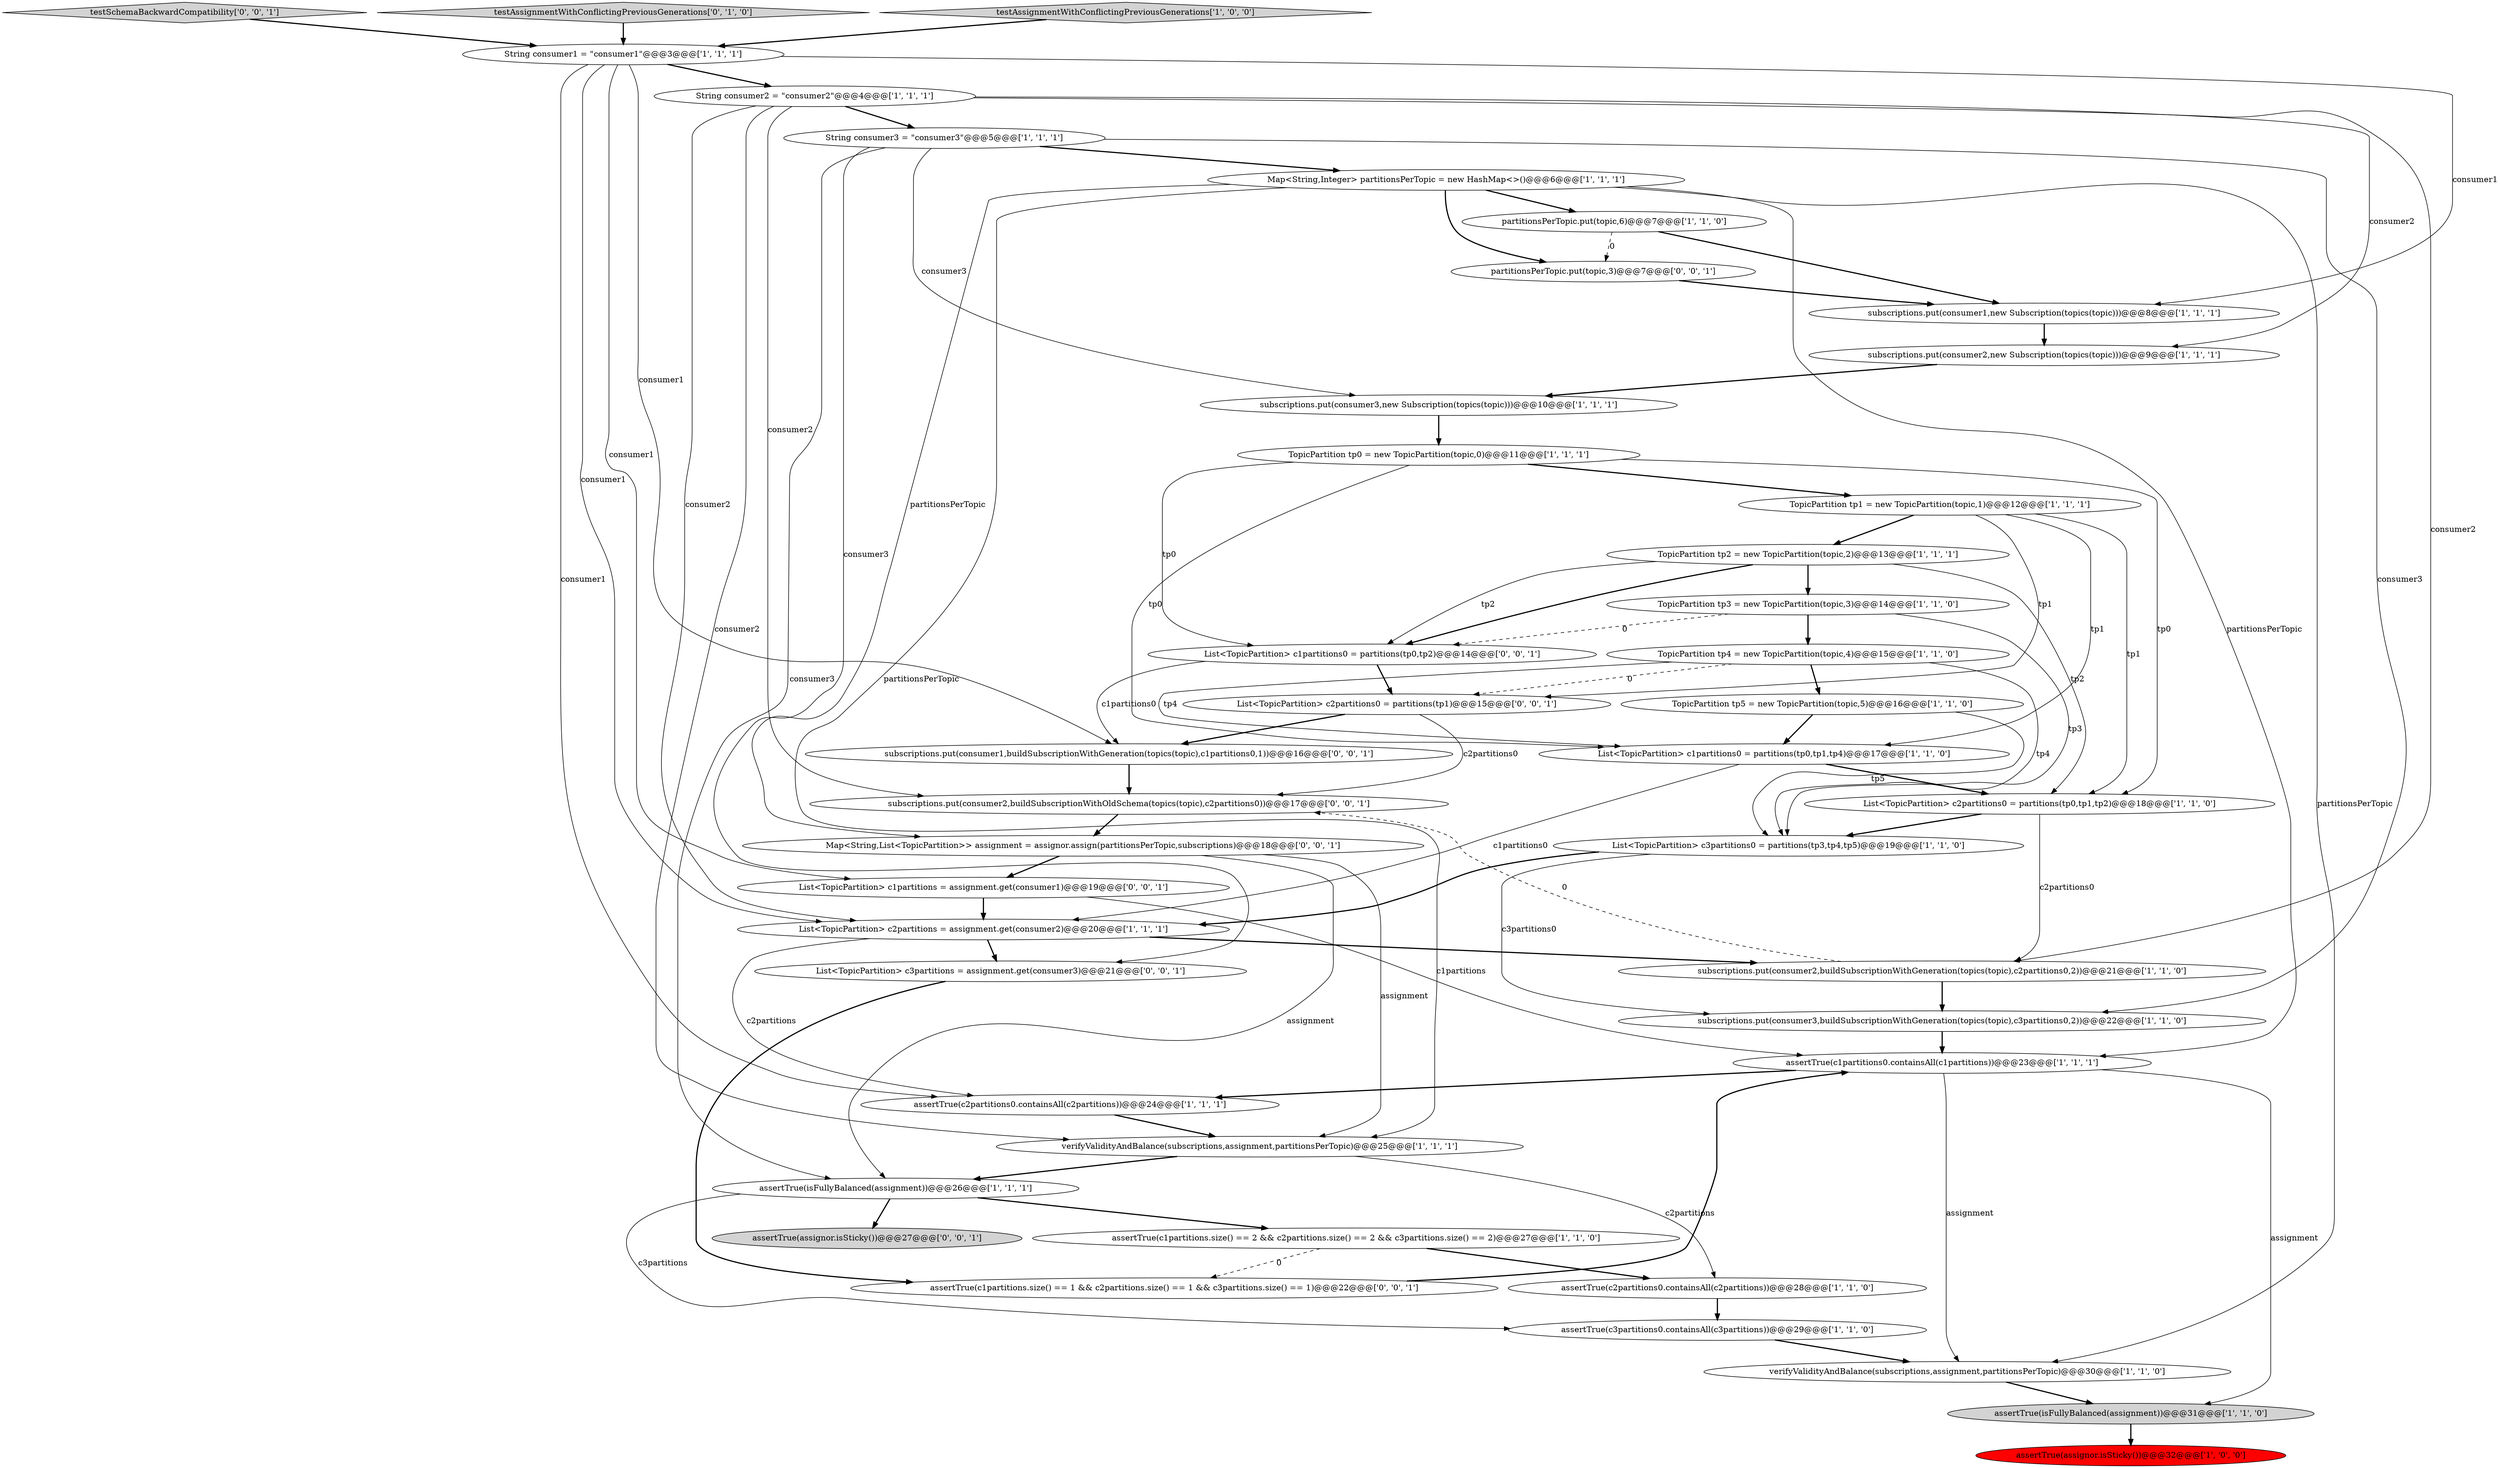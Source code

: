 digraph {
33 [style = filled, label = "List<TopicPartition> c1partitions0 = partitions(tp0,tp2)@@@14@@@['0', '0', '1']", fillcolor = white, shape = ellipse image = "AAA0AAABBB3BBB"];
41 [style = filled, label = "assertTrue(assignor.isSticky())@@@27@@@['0', '0', '1']", fillcolor = lightgray, shape = ellipse image = "AAA0AAABBB3BBB"];
23 [style = filled, label = "TopicPartition tp1 = new TopicPartition(topic,1)@@@12@@@['1', '1', '1']", fillcolor = white, shape = ellipse image = "AAA0AAABBB1BBB"];
40 [style = filled, label = "List<TopicPartition> c1partitions = assignment.get(consumer1)@@@19@@@['0', '0', '1']", fillcolor = white, shape = ellipse image = "AAA0AAABBB3BBB"];
4 [style = filled, label = "List<TopicPartition> c1partitions0 = partitions(tp0,tp1,tp4)@@@17@@@['1', '1', '0']", fillcolor = white, shape = ellipse image = "AAA0AAABBB1BBB"];
22 [style = filled, label = "assertTrue(isFullyBalanced(assignment))@@@26@@@['1', '1', '1']", fillcolor = white, shape = ellipse image = "AAA0AAABBB1BBB"];
24 [style = filled, label = "assertTrue(assignor.isSticky())@@@32@@@['1', '0', '0']", fillcolor = red, shape = ellipse image = "AAA1AAABBB1BBB"];
30 [style = filled, label = "TopicPartition tp4 = new TopicPartition(topic,4)@@@15@@@['1', '1', '0']", fillcolor = white, shape = ellipse image = "AAA0AAABBB1BBB"];
18 [style = filled, label = "List<TopicPartition> c2partitions = assignment.get(consumer2)@@@20@@@['1', '1', '1']", fillcolor = white, shape = ellipse image = "AAA0AAABBB1BBB"];
10 [style = filled, label = "subscriptions.put(consumer3,new Subscription(topics(topic)))@@@10@@@['1', '1', '1']", fillcolor = white, shape = ellipse image = "AAA0AAABBB1BBB"];
28 [style = filled, label = "subscriptions.put(consumer3,buildSubscriptionWithGeneration(topics(topic),c3partitions0,2))@@@22@@@['1', '1', '0']", fillcolor = white, shape = ellipse image = "AAA0AAABBB1BBB"];
32 [style = filled, label = "Map<String,List<TopicPartition>> assignment = assignor.assign(partitionsPerTopic,subscriptions)@@@18@@@['0', '0', '1']", fillcolor = white, shape = ellipse image = "AAA0AAABBB3BBB"];
34 [style = filled, label = "List<TopicPartition> c2partitions0 = partitions(tp1)@@@15@@@['0', '0', '1']", fillcolor = white, shape = ellipse image = "AAA0AAABBB3BBB"];
21 [style = filled, label = "TopicPartition tp3 = new TopicPartition(topic,3)@@@14@@@['1', '1', '0']", fillcolor = white, shape = ellipse image = "AAA0AAABBB1BBB"];
27 [style = filled, label = "partitionsPerTopic.put(topic,6)@@@7@@@['1', '1', '0']", fillcolor = white, shape = ellipse image = "AAA0AAABBB1BBB"];
14 [style = filled, label = "assertTrue(c2partitions0.containsAll(c2partitions))@@@28@@@['1', '1', '0']", fillcolor = white, shape = ellipse image = "AAA0AAABBB1BBB"];
7 [style = filled, label = "List<TopicPartition> c3partitions0 = partitions(tp3,tp4,tp5)@@@19@@@['1', '1', '0']", fillcolor = white, shape = ellipse image = "AAA0AAABBB1BBB"];
6 [style = filled, label = "Map<String,Integer> partitionsPerTopic = new HashMap<>()@@@6@@@['1', '1', '1']", fillcolor = white, shape = ellipse image = "AAA0AAABBB1BBB"];
12 [style = filled, label = "assertTrue(c1partitions.size() == 2 && c2partitions.size() == 2 && c3partitions.size() == 2)@@@27@@@['1', '1', '0']", fillcolor = white, shape = ellipse image = "AAA0AAABBB1BBB"];
19 [style = filled, label = "String consumer2 = \"consumer2\"@@@4@@@['1', '1', '1']", fillcolor = white, shape = ellipse image = "AAA0AAABBB1BBB"];
1 [style = filled, label = "verifyValidityAndBalance(subscriptions,assignment,partitionsPerTopic)@@@30@@@['1', '1', '0']", fillcolor = white, shape = ellipse image = "AAA0AAABBB1BBB"];
20 [style = filled, label = "String consumer1 = \"consumer1\"@@@3@@@['1', '1', '1']", fillcolor = white, shape = ellipse image = "AAA0AAABBB1BBB"];
16 [style = filled, label = "subscriptions.put(consumer2,buildSubscriptionWithGeneration(topics(topic),c2partitions0,2))@@@21@@@['1', '1', '0']", fillcolor = white, shape = ellipse image = "AAA0AAABBB1BBB"];
0 [style = filled, label = "assertTrue(c3partitions0.containsAll(c3partitions))@@@29@@@['1', '1', '0']", fillcolor = white, shape = ellipse image = "AAA0AAABBB1BBB"];
35 [style = filled, label = "List<TopicPartition> c3partitions = assignment.get(consumer3)@@@21@@@['0', '0', '1']", fillcolor = white, shape = ellipse image = "AAA0AAABBB3BBB"];
37 [style = filled, label = "partitionsPerTopic.put(topic,3)@@@7@@@['0', '0', '1']", fillcolor = white, shape = ellipse image = "AAA0AAABBB3BBB"];
42 [style = filled, label = "testSchemaBackwardCompatibility['0', '0', '1']", fillcolor = lightgray, shape = diamond image = "AAA0AAABBB3BBB"];
31 [style = filled, label = "testAssignmentWithConflictingPreviousGenerations['0', '1', '0']", fillcolor = lightgray, shape = diamond image = "AAA0AAABBB2BBB"];
13 [style = filled, label = "TopicPartition tp2 = new TopicPartition(topic,2)@@@13@@@['1', '1', '1']", fillcolor = white, shape = ellipse image = "AAA0AAABBB1BBB"];
36 [style = filled, label = "assertTrue(c1partitions.size() == 1 && c2partitions.size() == 1 && c3partitions.size() == 1)@@@22@@@['0', '0', '1']", fillcolor = white, shape = ellipse image = "AAA0AAABBB3BBB"];
3 [style = filled, label = "assertTrue(c1partitions0.containsAll(c1partitions))@@@23@@@['1', '1', '1']", fillcolor = white, shape = ellipse image = "AAA0AAABBB1BBB"];
9 [style = filled, label = "subscriptions.put(consumer1,new Subscription(topics(topic)))@@@8@@@['1', '1', '1']", fillcolor = white, shape = ellipse image = "AAA0AAABBB1BBB"];
5 [style = filled, label = "assertTrue(isFullyBalanced(assignment))@@@31@@@['1', '1', '0']", fillcolor = lightgray, shape = ellipse image = "AAA0AAABBB1BBB"];
15 [style = filled, label = "assertTrue(c2partitions0.containsAll(c2partitions))@@@24@@@['1', '1', '1']", fillcolor = white, shape = ellipse image = "AAA0AAABBB1BBB"];
2 [style = filled, label = "String consumer3 = \"consumer3\"@@@5@@@['1', '1', '1']", fillcolor = white, shape = ellipse image = "AAA0AAABBB1BBB"];
25 [style = filled, label = "subscriptions.put(consumer2,new Subscription(topics(topic)))@@@9@@@['1', '1', '1']", fillcolor = white, shape = ellipse image = "AAA0AAABBB1BBB"];
38 [style = filled, label = "subscriptions.put(consumer2,buildSubscriptionWithOldSchema(topics(topic),c2partitions0))@@@17@@@['0', '0', '1']", fillcolor = white, shape = ellipse image = "AAA0AAABBB3BBB"];
8 [style = filled, label = "TopicPartition tp0 = new TopicPartition(topic,0)@@@11@@@['1', '1', '1']", fillcolor = white, shape = ellipse image = "AAA0AAABBB1BBB"];
39 [style = filled, label = "subscriptions.put(consumer1,buildSubscriptionWithGeneration(topics(topic),c1partitions0,1))@@@16@@@['0', '0', '1']", fillcolor = white, shape = ellipse image = "AAA0AAABBB3BBB"];
29 [style = filled, label = "verifyValidityAndBalance(subscriptions,assignment,partitionsPerTopic)@@@25@@@['1', '1', '1']", fillcolor = white, shape = ellipse image = "AAA0AAABBB1BBB"];
11 [style = filled, label = "List<TopicPartition> c2partitions0 = partitions(tp0,tp1,tp2)@@@18@@@['1', '1', '0']", fillcolor = white, shape = ellipse image = "AAA0AAABBB1BBB"];
17 [style = filled, label = "testAssignmentWithConflictingPreviousGenerations['1', '0', '0']", fillcolor = lightgray, shape = diamond image = "AAA0AAABBB1BBB"];
26 [style = filled, label = "TopicPartition tp5 = new TopicPartition(topic,5)@@@16@@@['1', '1', '0']", fillcolor = white, shape = ellipse image = "AAA0AAABBB1BBB"];
1->5 [style = bold, label=""];
30->7 [style = solid, label="tp4"];
2->6 [style = bold, label=""];
23->11 [style = solid, label="tp1"];
27->9 [style = bold, label=""];
21->7 [style = solid, label="tp3"];
21->30 [style = bold, label=""];
19->38 [style = solid, label="consumer2"];
20->40 [style = solid, label="consumer1"];
37->9 [style = bold, label=""];
6->29 [style = solid, label="partitionsPerTopic"];
10->8 [style = bold, label=""];
23->13 [style = bold, label=""];
8->4 [style = solid, label="tp0"];
13->11 [style = solid, label="tp2"];
11->16 [style = solid, label="c2partitions0"];
39->38 [style = bold, label=""];
18->35 [style = bold, label=""];
25->10 [style = bold, label=""];
2->10 [style = solid, label="consumer3"];
28->3 [style = bold, label=""];
31->20 [style = bold, label=""];
29->14 [style = solid, label="c2partitions"];
17->20 [style = bold, label=""];
30->4 [style = solid, label="tp4"];
8->23 [style = bold, label=""];
32->22 [style = solid, label="assignment"];
8->33 [style = solid, label="tp0"];
33->39 [style = solid, label="c1partitions0"];
30->26 [style = bold, label=""];
22->41 [style = bold, label=""];
19->2 [style = bold, label=""];
26->7 [style = solid, label="tp5"];
26->4 [style = bold, label=""];
19->25 [style = solid, label="consumer2"];
38->32 [style = bold, label=""];
22->0 [style = solid, label="c3partitions"];
12->14 [style = bold, label=""];
40->3 [style = solid, label="c1partitions"];
20->19 [style = bold, label=""];
6->32 [style = solid, label="partitionsPerTopic"];
3->5 [style = solid, label="assignment"];
6->1 [style = solid, label="partitionsPerTopic"];
15->29 [style = bold, label=""];
34->38 [style = solid, label="c2partitions0"];
30->34 [style = dashed, label="0"];
7->28 [style = solid, label="c3partitions0"];
3->1 [style = solid, label="assignment"];
27->37 [style = dashed, label="0"];
6->37 [style = bold, label=""];
6->27 [style = bold, label=""];
13->33 [style = solid, label="tp2"];
32->29 [style = solid, label="assignment"];
0->1 [style = bold, label=""];
5->24 [style = bold, label=""];
32->40 [style = bold, label=""];
34->39 [style = bold, label=""];
7->18 [style = bold, label=""];
20->18 [style = solid, label="consumer1"];
20->15 [style = solid, label="consumer1"];
2->22 [style = solid, label="consumer3"];
19->29 [style = solid, label="consumer2"];
8->11 [style = solid, label="tp0"];
2->28 [style = solid, label="consumer3"];
18->16 [style = bold, label=""];
6->3 [style = solid, label="partitionsPerTopic"];
16->38 [style = dashed, label="0"];
19->16 [style = solid, label="consumer2"];
42->20 [style = bold, label=""];
40->18 [style = bold, label=""];
3->15 [style = bold, label=""];
23->4 [style = solid, label="tp1"];
20->39 [style = solid, label="consumer1"];
18->15 [style = solid, label="c2partitions"];
16->28 [style = bold, label=""];
14->0 [style = bold, label=""];
4->18 [style = solid, label="c1partitions0"];
21->33 [style = dashed, label="0"];
12->36 [style = dashed, label="0"];
22->12 [style = bold, label=""];
9->25 [style = bold, label=""];
2->35 [style = solid, label="consumer3"];
19->18 [style = solid, label="consumer2"];
23->34 [style = solid, label="tp1"];
29->22 [style = bold, label=""];
35->36 [style = bold, label=""];
4->11 [style = bold, label=""];
13->21 [style = bold, label=""];
13->33 [style = bold, label=""];
33->34 [style = bold, label=""];
20->9 [style = solid, label="consumer1"];
11->7 [style = bold, label=""];
36->3 [style = bold, label=""];
}
